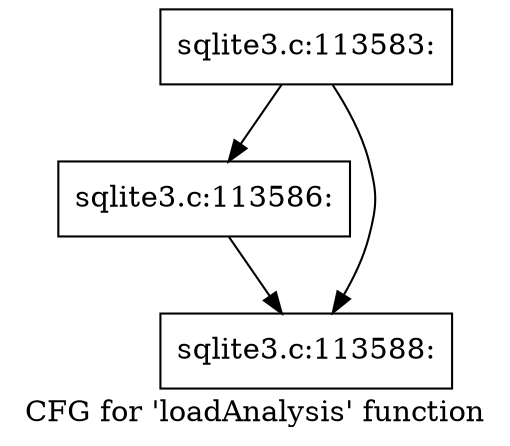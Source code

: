 digraph "CFG for 'loadAnalysis' function" {
	label="CFG for 'loadAnalysis' function";

	Node0x55c0fa343b50 [shape=record,label="{sqlite3.c:113583:}"];
	Node0x55c0fa343b50 -> Node0x55c0fa36bf20;
	Node0x55c0fa343b50 -> Node0x55c0fa36bf70;
	Node0x55c0fa36bf20 [shape=record,label="{sqlite3.c:113586:}"];
	Node0x55c0fa36bf20 -> Node0x55c0fa36bf70;
	Node0x55c0fa36bf70 [shape=record,label="{sqlite3.c:113588:}"];
}
